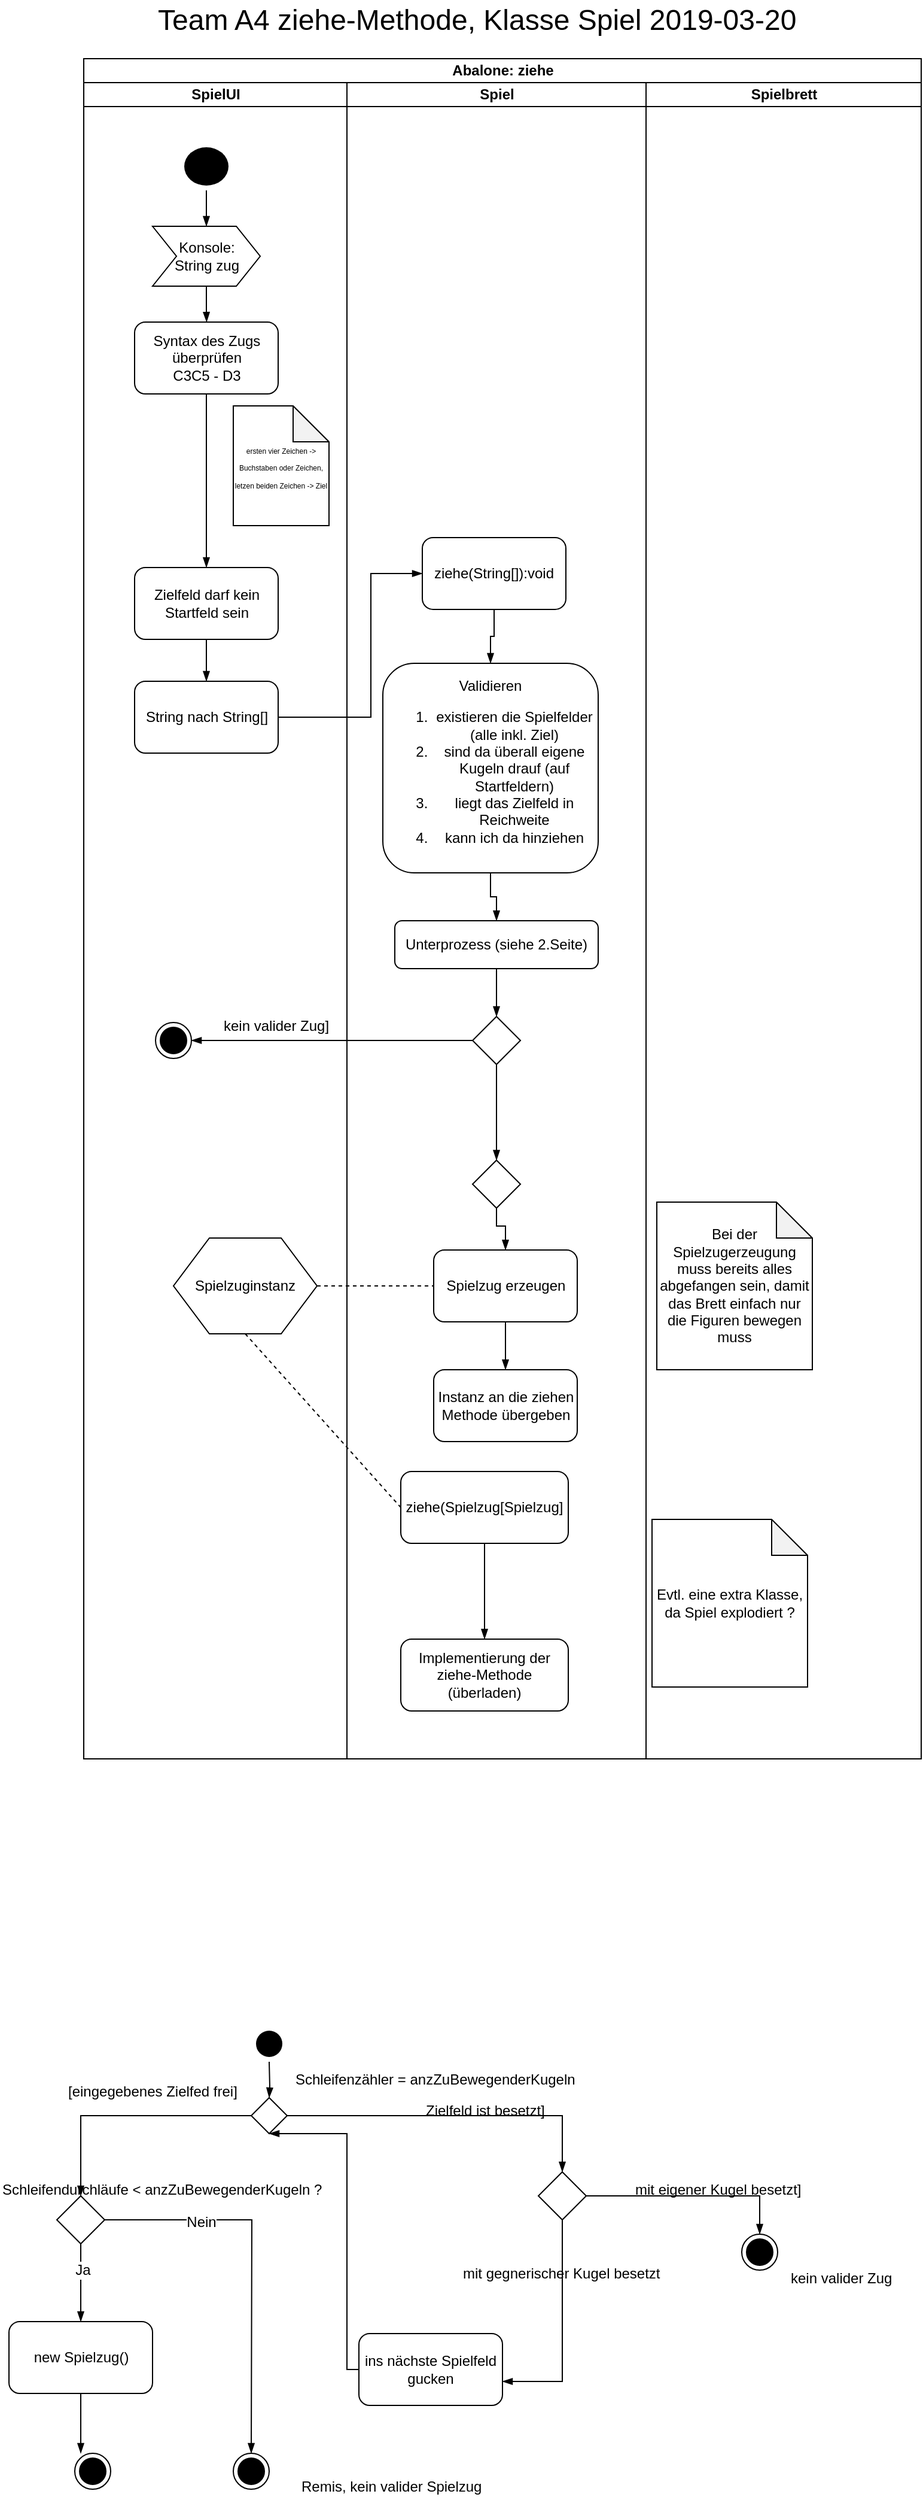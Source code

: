 <mxfile version="10.5.2" type="device"><diagram id="qPLTVKHvqDmZSYKCLTmT" name="Page-1"><mxGraphModel dx="1372" dy="825" grid="1" gridSize="10" guides="1" tooltips="1" connect="1" arrows="1" fold="1" page="1" pageScale="1" pageWidth="827" pageHeight="1169" math="0" shadow="0"><root><mxCell id="0"/><mxCell id="1" parent="0"/><mxCell id="RRhDcwA50_2TwOH6ap_V-1" value="&lt;font style=&quot;font-size: 24px&quot;&gt;Team A4 ziehe-Methode, Klasse Spiel 2019-03-20&lt;/font&gt;" style="text;html=1;resizable=0;points=[];autosize=1;align=left;verticalAlign=top;spacingTop=-4;" vertex="1" parent="1"><mxGeometry x="130" y="31" width="550" height="20" as="geometry"/></mxCell><mxCell id="RRhDcwA50_2TwOH6ap_V-4" value="Abalone: ziehe" style="swimlane;html=1;childLayout=stackLayout;resizeParent=1;resizeParentMax=0;startSize=20;" vertex="1" parent="1"><mxGeometry x="70" y="80" width="700" height="1420" as="geometry"/></mxCell><mxCell id="RRhDcwA50_2TwOH6ap_V-5" value="SpielUI" style="swimlane;html=1;startSize=20;" vertex="1" parent="RRhDcwA50_2TwOH6ap_V-4"><mxGeometry y="20" width="220" height="1400" as="geometry"/></mxCell><mxCell id="RRhDcwA50_2TwOH6ap_V-8" value="sq" style="ellipse;html=1;shape=startState;fillColor=#000000;strokeColor=none;" vertex="1" parent="RRhDcwA50_2TwOH6ap_V-5"><mxGeometry x="80" y="50" width="45" height="40" as="geometry"/></mxCell><mxCell id="RRhDcwA50_2TwOH6ap_V-9" value="" style="edgeStyle=orthogonalEdgeStyle;html=1;verticalAlign=bottom;endArrow=open;endSize=8;strokeColor=none;rounded=0;" edge="1" source="RRhDcwA50_2TwOH6ap_V-10" parent="RRhDcwA50_2TwOH6ap_V-5"><mxGeometry relative="1" as="geometry"><mxPoint x="110" y="190" as="targetPoint"/></mxGeometry></mxCell><mxCell id="RRhDcwA50_2TwOH6ap_V-11" value="" style="edgeStyle=orthogonalEdgeStyle;rounded=0;orthogonalLoop=1;jettySize=auto;html=1;endArrow=none;endFill=0;startArrow=blockThin;startFill=1;" edge="1" parent="RRhDcwA50_2TwOH6ap_V-5" source="RRhDcwA50_2TwOH6ap_V-10" target="RRhDcwA50_2TwOH6ap_V-8"><mxGeometry relative="1" as="geometry"/></mxCell><mxCell id="RRhDcwA50_2TwOH6ap_V-14" value="" style="edgeStyle=orthogonalEdgeStyle;rounded=0;orthogonalLoop=1;jettySize=auto;html=1;startArrow=none;startFill=0;endArrow=blockThin;endFill=1;" edge="1" parent="RRhDcwA50_2TwOH6ap_V-5" source="RRhDcwA50_2TwOH6ap_V-10"><mxGeometry relative="1" as="geometry"><mxPoint x="102.69" y="200" as="targetPoint"/></mxGeometry></mxCell><mxCell id="RRhDcwA50_2TwOH6ap_V-10" value="Konsole: &lt;br&gt;String zug" style="shape=step;perimeter=stepPerimeter;whiteSpace=wrap;html=1;fixedSize=1;" vertex="1" parent="RRhDcwA50_2TwOH6ap_V-5"><mxGeometry x="57.5" y="120" width="90" height="50" as="geometry"/></mxCell><mxCell id="RRhDcwA50_2TwOH6ap_V-12" value="" style="edgeStyle=orthogonalEdgeStyle;html=1;verticalAlign=bottom;endArrow=open;endSize=8;strokeColor=none;rounded=0;" edge="1" parent="RRhDcwA50_2TwOH6ap_V-5" source="RRhDcwA50_2TwOH6ap_V-8" target="RRhDcwA50_2TwOH6ap_V-10"><mxGeometry relative="1" as="geometry"><mxPoint x="180" y="290" as="targetPoint"/><mxPoint x="172.5" y="190" as="sourcePoint"/></mxGeometry></mxCell><mxCell id="RRhDcwA50_2TwOH6ap_V-22" value="" style="edgeStyle=orthogonalEdgeStyle;rounded=0;orthogonalLoop=1;jettySize=auto;html=1;startArrow=none;startFill=0;endArrow=blockThin;endFill=1;" edge="1" parent="RRhDcwA50_2TwOH6ap_V-5" source="RRhDcwA50_2TwOH6ap_V-83" target="RRhDcwA50_2TwOH6ap_V-19"><mxGeometry relative="1" as="geometry"/></mxCell><mxCell id="RRhDcwA50_2TwOH6ap_V-15" value="Syntax des Zugs überprüfen&lt;br&gt;C3C5 - D3&lt;br&gt;" style="rounded=1;whiteSpace=wrap;html=1;" vertex="1" parent="RRhDcwA50_2TwOH6ap_V-5"><mxGeometry x="42.5" y="200" width="120" height="60" as="geometry"/></mxCell><mxCell id="RRhDcwA50_2TwOH6ap_V-19" value="String nach String[]" style="rounded=1;whiteSpace=wrap;html=1;" vertex="1" parent="RRhDcwA50_2TwOH6ap_V-5"><mxGeometry x="42.5" y="500" width="120" height="60" as="geometry"/></mxCell><mxCell id="RRhDcwA50_2TwOH6ap_V-23" value="&lt;font style=&quot;font-size: 6px&quot;&gt;ersten vier Zeichen -&amp;gt; Buchstaben oder Zeichen,&lt;br&gt;letzen beiden Zeichen -&amp;gt; Ziel&lt;/font&gt;&lt;br&gt;" style="shape=note;whiteSpace=wrap;html=1;backgroundOutline=1;darkOpacity=0.05;" vertex="1" parent="RRhDcwA50_2TwOH6ap_V-5"><mxGeometry x="125" y="270" width="80" height="100" as="geometry"/></mxCell><mxCell id="RRhDcwA50_2TwOH6ap_V-83" value="Zielfeld darf kein Startfeld sein" style="rounded=1;whiteSpace=wrap;html=1;" vertex="1" parent="RRhDcwA50_2TwOH6ap_V-5"><mxGeometry x="42.5" y="405" width="120" height="60" as="geometry"/></mxCell><mxCell id="RRhDcwA50_2TwOH6ap_V-84" value="" style="edgeStyle=orthogonalEdgeStyle;rounded=0;orthogonalLoop=1;jettySize=auto;html=1;startArrow=none;startFill=0;endArrow=blockThin;endFill=1;" edge="1" parent="RRhDcwA50_2TwOH6ap_V-5" source="RRhDcwA50_2TwOH6ap_V-15" target="RRhDcwA50_2TwOH6ap_V-83"><mxGeometry relative="1" as="geometry"><mxPoint x="172.5" y="360" as="sourcePoint"/><mxPoint x="172.5" y="600" as="targetPoint"/></mxGeometry></mxCell><mxCell id="RRhDcwA50_2TwOH6ap_V-127" value="kein valider Zug]" style="text;html=1;resizable=0;points=[];autosize=1;align=left;verticalAlign=top;spacingTop=-4;" vertex="1" parent="RRhDcwA50_2TwOH6ap_V-5"><mxGeometry x="115" y="778" width="100" height="20" as="geometry"/></mxCell><mxCell id="RRhDcwA50_2TwOH6ap_V-128" value="" style="ellipse;html=1;shape=endState;fillColor=#000000;strokeColor=#000000;" vertex="1" parent="RRhDcwA50_2TwOH6ap_V-5"><mxGeometry x="60" y="785" width="30" height="30" as="geometry"/></mxCell><mxCell id="RRhDcwA50_2TwOH6ap_V-6" value="Spiel&lt;br&gt;" style="swimlane;html=1;startSize=20;" vertex="1" parent="RRhDcwA50_2TwOH6ap_V-4"><mxGeometry x="220" y="20" width="250" height="1400" as="geometry"/></mxCell><mxCell id="RRhDcwA50_2TwOH6ap_V-26" value="" style="edgeStyle=orthogonalEdgeStyle;rounded=0;orthogonalLoop=1;jettySize=auto;html=1;startArrow=none;startFill=0;endArrow=blockThin;endFill=1;" edge="1" parent="RRhDcwA50_2TwOH6ap_V-6" source="RRhDcwA50_2TwOH6ap_V-17" target="RRhDcwA50_2TwOH6ap_V-25"><mxGeometry relative="1" as="geometry"/></mxCell><mxCell id="RRhDcwA50_2TwOH6ap_V-17" value="ziehe(String[]):void" style="rounded=1;whiteSpace=wrap;html=1;" vertex="1" parent="RRhDcwA50_2TwOH6ap_V-6"><mxGeometry x="63" y="380" width="120" height="60" as="geometry"/></mxCell><mxCell id="RRhDcwA50_2TwOH6ap_V-52" value="" style="edgeStyle=orthogonalEdgeStyle;rounded=0;orthogonalLoop=1;jettySize=auto;html=1;startArrow=none;startFill=0;endArrow=blockThin;endFill=1;" edge="1" parent="RRhDcwA50_2TwOH6ap_V-6" source="RRhDcwA50_2TwOH6ap_V-25" target="RRhDcwA50_2TwOH6ap_V-51"><mxGeometry relative="1" as="geometry"/></mxCell><mxCell id="RRhDcwA50_2TwOH6ap_V-25" value="&lt;div style=&quot;text-align: center&quot;&gt;&lt;span&gt;Validieren&lt;/span&gt;&lt;/div&gt;&lt;div style=&quot;text-align: center&quot;&gt;&lt;ol&gt;&lt;li&gt;existieren die Spielfelder (alle inkl. Ziel)&lt;br&gt;&lt;/li&gt;&lt;li&gt;sind da überall eigene Kugeln drauf (auf Startfeldern)&lt;br&gt;&lt;/li&gt;&lt;li&gt;liegt das Zielfeld in Reichweite&lt;/li&gt;&lt;li&gt;kann ich da hinziehen&lt;/li&gt;&lt;/ol&gt;&lt;/div&gt;" style="rounded=1;whiteSpace=wrap;html=1;" vertex="1" parent="RRhDcwA50_2TwOH6ap_V-6"><mxGeometry x="30" y="485" width="180" height="175" as="geometry"/></mxCell><mxCell id="RRhDcwA50_2TwOH6ap_V-51" value="&lt;div style=&quot;text-align: center&quot;&gt;Unterprozess (siehe 2.Seite)&lt;/div&gt;" style="rounded=1;whiteSpace=wrap;html=1;" vertex="1" parent="RRhDcwA50_2TwOH6ap_V-6"><mxGeometry x="40" y="700" width="170" height="40" as="geometry"/></mxCell><mxCell id="RRhDcwA50_2TwOH6ap_V-126" value="" style="edgeStyle=orthogonalEdgeStyle;rounded=0;jumpSize=11;orthogonalLoop=1;jettySize=auto;html=1;startArrow=none;startFill=0;endArrow=blockThin;endFill=1;" edge="1" parent="RRhDcwA50_2TwOH6ap_V-6" source="RRhDcwA50_2TwOH6ap_V-122"><mxGeometry relative="1" as="geometry"><mxPoint x="-130" y="800" as="targetPoint"/></mxGeometry></mxCell><mxCell id="RRhDcwA50_2TwOH6ap_V-131" value="" style="edgeStyle=orthogonalEdgeStyle;rounded=0;jumpSize=11;orthogonalLoop=1;jettySize=auto;html=1;startArrow=none;startFill=0;endArrow=blockThin;endFill=1;" edge="1" parent="RRhDcwA50_2TwOH6ap_V-6" source="RRhDcwA50_2TwOH6ap_V-122" target="RRhDcwA50_2TwOH6ap_V-130"><mxGeometry relative="1" as="geometry"/></mxCell><mxCell id="RRhDcwA50_2TwOH6ap_V-122" value="" style="rhombus;whiteSpace=wrap;html=1;strokeColor=#000000;" vertex="1" parent="RRhDcwA50_2TwOH6ap_V-6"><mxGeometry x="105" y="780" width="40" height="40" as="geometry"/></mxCell><mxCell id="RRhDcwA50_2TwOH6ap_V-130" value="" style="rhombus;whiteSpace=wrap;html=1;strokeColor=#000000;" vertex="1" parent="RRhDcwA50_2TwOH6ap_V-6"><mxGeometry x="105" y="900" width="40" height="40" as="geometry"/></mxCell><mxCell id="RRhDcwA50_2TwOH6ap_V-123" value="" style="edgeStyle=orthogonalEdgeStyle;rounded=0;jumpSize=11;orthogonalLoop=1;jettySize=auto;html=1;startArrow=none;startFill=0;endArrow=blockThin;endFill=1;" edge="1" parent="RRhDcwA50_2TwOH6ap_V-6" source="RRhDcwA50_2TwOH6ap_V-51" target="RRhDcwA50_2TwOH6ap_V-122"><mxGeometry relative="1" as="geometry"><mxPoint x="415" y="840" as="sourcePoint"/><mxPoint x="415" y="920" as="targetPoint"/></mxGeometry></mxCell><mxCell id="RRhDcwA50_2TwOH6ap_V-27" value="Spielzuginstanz" style="shape=hexagon;perimeter=hexagonPerimeter2;whiteSpace=wrap;html=1;" vertex="1" parent="RRhDcwA50_2TwOH6ap_V-6"><mxGeometry x="-145" y="965" width="120" height="80" as="geometry"/></mxCell><mxCell id="RRhDcwA50_2TwOH6ap_V-133" value="" style="edgeStyle=orthogonalEdgeStyle;rounded=0;jumpSize=11;orthogonalLoop=1;jettySize=auto;html=1;startArrow=blockThin;startFill=1;endArrow=none;endFill=0;entryX=0.5;entryY=1;entryDx=0;entryDy=0;" edge="1" parent="RRhDcwA50_2TwOH6ap_V-6" source="RRhDcwA50_2TwOH6ap_V-28" target="RRhDcwA50_2TwOH6ap_V-130"><mxGeometry relative="1" as="geometry"><mxPoint x="132.5" y="895" as="targetPoint"/></mxGeometry></mxCell><mxCell id="RRhDcwA50_2TwOH6ap_V-28" value="Spielzug erzeugen" style="rounded=1;whiteSpace=wrap;html=1;" vertex="1" parent="RRhDcwA50_2TwOH6ap_V-6"><mxGeometry x="72.5" y="975" width="120" height="60" as="geometry"/></mxCell><mxCell id="RRhDcwA50_2TwOH6ap_V-29" value="Instanz an die ziehen Methode übergeben" style="rounded=1;whiteSpace=wrap;html=1;" vertex="1" parent="RRhDcwA50_2TwOH6ap_V-6"><mxGeometry x="72.5" y="1075" width="120" height="60" as="geometry"/></mxCell><mxCell id="RRhDcwA50_2TwOH6ap_V-34" value="" style="edgeStyle=orthogonalEdgeStyle;rounded=0;orthogonalLoop=1;jettySize=auto;html=1;startArrow=none;startFill=0;endArrow=blockThin;endFill=1;entryX=0.5;entryY=0;entryDx=0;entryDy=0;" edge="1" parent="RRhDcwA50_2TwOH6ap_V-6" source="RRhDcwA50_2TwOH6ap_V-28" target="RRhDcwA50_2TwOH6ap_V-29"><mxGeometry relative="1" as="geometry"><mxPoint x="-7.5" y="1005" as="targetPoint"/></mxGeometry></mxCell><mxCell id="RRhDcwA50_2TwOH6ap_V-35" value="" style="endArrow=none;dashed=1;html=1;exitX=1;exitY=0.5;exitDx=0;exitDy=0;entryX=0;entryY=0.5;entryDx=0;entryDy=0;" edge="1" parent="RRhDcwA50_2TwOH6ap_V-6" source="RRhDcwA50_2TwOH6ap_V-27" target="RRhDcwA50_2TwOH6ap_V-28"><mxGeometry width="50" height="50" relative="1" as="geometry"><mxPoint x="12.5" y="1025" as="sourcePoint"/><mxPoint x="62.5" y="975" as="targetPoint"/></mxGeometry></mxCell><mxCell id="RRhDcwA50_2TwOH6ap_V-7" value="Spielbrett" style="swimlane;html=1;startSize=20;" vertex="1" parent="RRhDcwA50_2TwOH6ap_V-4"><mxGeometry x="470" y="20" width="230" height="1400" as="geometry"/></mxCell><mxCell id="RRhDcwA50_2TwOH6ap_V-30" value="Bei der Spielzugerzeugung muss bereits alles abgefangen sein, damit das Brett einfach nur die Figuren bewegen muss" style="shape=note;whiteSpace=wrap;html=1;backgroundOutline=1;darkOpacity=0.05;" vertex="1" parent="RRhDcwA50_2TwOH6ap_V-7"><mxGeometry x="9" y="935" width="130" height="140" as="geometry"/></mxCell><mxCell id="RRhDcwA50_2TwOH6ap_V-24" value="" style="edgeStyle=orthogonalEdgeStyle;rounded=0;orthogonalLoop=1;jettySize=auto;html=1;startArrow=none;startFill=0;endArrow=blockThin;endFill=1;entryX=0;entryY=0.5;entryDx=0;entryDy=0;exitX=1;exitY=0.5;exitDx=0;exitDy=0;" edge="1" parent="RRhDcwA50_2TwOH6ap_V-4" source="RRhDcwA50_2TwOH6ap_V-19" target="RRhDcwA50_2TwOH6ap_V-17"><mxGeometry relative="1" as="geometry"><mxPoint x="112.5" y="290" as="sourcePoint"/><mxPoint x="112.5" y="410" as="targetPoint"/><Array as="points"><mxPoint x="240" y="550"/><mxPoint x="240" y="430"/></Array></mxGeometry></mxCell><mxCell id="RRhDcwA50_2TwOH6ap_V-32" value="Evtl. eine extra Klasse, da Spiel explodiert ?" style="shape=note;whiteSpace=wrap;html=1;backgroundOutline=1;darkOpacity=0.05;" vertex="1" parent="1"><mxGeometry x="545" y="1300" width="130" height="140" as="geometry"/></mxCell><mxCell id="RRhDcwA50_2TwOH6ap_V-38" value="" style="edgeStyle=orthogonalEdgeStyle;rounded=0;orthogonalLoop=1;jettySize=auto;html=1;startArrow=none;startFill=0;endArrow=blockThin;endFill=1;" edge="1" parent="1" source="RRhDcwA50_2TwOH6ap_V-36" target="RRhDcwA50_2TwOH6ap_V-37"><mxGeometry relative="1" as="geometry"/></mxCell><mxCell id="RRhDcwA50_2TwOH6ap_V-36" value="ziehe(Spielzug[Spielzug]" style="rounded=1;whiteSpace=wrap;html=1;" vertex="1" parent="1"><mxGeometry x="335" y="1260" width="140" height="60" as="geometry"/></mxCell><mxCell id="RRhDcwA50_2TwOH6ap_V-37" value="Implementierung der ziehe-Methode (überladen)&lt;br&gt;" style="rounded=1;whiteSpace=wrap;html=1;" vertex="1" parent="1"><mxGeometry x="335" y="1400" width="140" height="60" as="geometry"/></mxCell><mxCell id="RRhDcwA50_2TwOH6ap_V-53" value="" style="ellipse;html=1;shape=startState;fillColor=#000000;strokeColor=none;" vertex="1" parent="1"><mxGeometry x="210" y="1723" width="30" height="30" as="geometry"/></mxCell><mxCell id="RRhDcwA50_2TwOH6ap_V-54" value="" style="edgeStyle=orthogonalEdgeStyle;html=1;verticalAlign=bottom;endArrow=open;endSize=8;strokeColor=none;" edge="1" source="RRhDcwA50_2TwOH6ap_V-53" parent="1"><mxGeometry relative="1" as="geometry"><mxPoint x="85" y="1740" as="targetPoint"/></mxGeometry></mxCell><mxCell id="RRhDcwA50_2TwOH6ap_V-55" value="[eingegebenes Zielfed frei]" style="text;html=1;resizable=0;points=[];autosize=1;align=left;verticalAlign=top;spacingTop=-4;" vertex="1" parent="1"><mxGeometry x="55" y="1768" width="160" height="20" as="geometry"/></mxCell><mxCell id="RRhDcwA50_2TwOH6ap_V-62" value="" style="edgeStyle=orthogonalEdgeStyle;rounded=0;orthogonalLoop=1;jettySize=auto;html=1;startArrow=none;startFill=0;endArrow=blockThin;endFill=1;" edge="1" parent="1" source="RRhDcwA50_2TwOH6ap_V-56" target="RRhDcwA50_2TwOH6ap_V-64"><mxGeometry relative="1" as="geometry"><mxPoint x="480" y="1900" as="targetPoint"/></mxGeometry></mxCell><mxCell id="RRhDcwA50_2TwOH6ap_V-105" value="" style="edgeStyle=orthogonalEdgeStyle;rounded=0;jumpSize=11;orthogonalLoop=1;jettySize=auto;html=1;startArrow=none;startFill=0;endArrow=blockThin;endFill=1;entryX=0.5;entryY=1;entryDx=0;entryDy=0;" edge="1" parent="1" source="RRhDcwA50_2TwOH6ap_V-106" target="RRhDcwA50_2TwOH6ap_V-59"><mxGeometry relative="1" as="geometry"><mxPoint x="370" y="1865" as="targetPoint"/><Array as="points"><mxPoint x="290" y="2010"/><mxPoint x="290" y="1813"/></Array></mxGeometry></mxCell><mxCell id="RRhDcwA50_2TwOH6ap_V-56" value="" style="rhombus;whiteSpace=wrap;html=1;" vertex="1" parent="1"><mxGeometry x="450" y="1845" width="40" height="40" as="geometry"/></mxCell><mxCell id="RRhDcwA50_2TwOH6ap_V-57" value="" style="edgeStyle=orthogonalEdgeStyle;rounded=0;orthogonalLoop=1;jettySize=auto;html=1;startArrow=none;startFill=0;endArrow=blockThin;endFill=1;entryX=0.5;entryY=0;entryDx=0;entryDy=0;exitX=1;exitY=0.5;exitDx=0;exitDy=0;" edge="1" parent="1" source="RRhDcwA50_2TwOH6ap_V-59" target="RRhDcwA50_2TwOH6ap_V-56"><mxGeometry relative="1" as="geometry"><mxPoint x="475" y="1845" as="targetPoint"/><mxPoint x="395" y="1810" as="sourcePoint"/></mxGeometry></mxCell><mxCell id="RRhDcwA50_2TwOH6ap_V-58" value="" style="edgeStyle=orthogonalEdgeStyle;rounded=0;orthogonalLoop=1;jettySize=auto;html=1;startArrow=none;startFill=0;endArrow=blockThin;endFill=1;entryX=0.5;entryY=0;entryDx=0;entryDy=0;" edge="1" parent="1" source="RRhDcwA50_2TwOH6ap_V-108" target="RRhDcwA50_2TwOH6ap_V-70"><mxGeometry relative="1" as="geometry"><mxPoint x="128" y="1833" as="targetPoint"/></mxGeometry></mxCell><mxCell id="RRhDcwA50_2TwOH6ap_V-112" value="Ja" style="text;html=1;resizable=0;points=[];align=center;verticalAlign=middle;labelBackgroundColor=#ffffff;" vertex="1" connectable="0" parent="RRhDcwA50_2TwOH6ap_V-58"><mxGeometry x="0.023" y="12" relative="1" as="geometry"><mxPoint x="-11" y="-11" as="offset"/></mxGeometry></mxCell><mxCell id="RRhDcwA50_2TwOH6ap_V-59" value="" style="rhombus;whiteSpace=wrap;html=1;" vertex="1" parent="1"><mxGeometry x="210" y="1783" width="30" height="30" as="geometry"/></mxCell><mxCell id="RRhDcwA50_2TwOH6ap_V-60" value="" style="edgeStyle=orthogonalEdgeStyle;rounded=0;orthogonalLoop=1;jettySize=auto;html=1;startArrow=none;startFill=0;endArrow=blockThin;endFill=1;" edge="1" parent="1" target="RRhDcwA50_2TwOH6ap_V-59"><mxGeometry relative="1" as="geometry"><mxPoint x="225" y="1753" as="sourcePoint"/><mxPoint x="225" y="1793" as="targetPoint"/></mxGeometry></mxCell><mxCell id="RRhDcwA50_2TwOH6ap_V-64" value="" style="ellipse;html=1;shape=endState;fillColor=#000000;strokeColor=#000000;" vertex="1" parent="1"><mxGeometry x="620" y="1897" width="30" height="30" as="geometry"/></mxCell><mxCell id="RRhDcwA50_2TwOH6ap_V-72" value="" style="edgeStyle=orthogonalEdgeStyle;rounded=0;orthogonalLoop=1;jettySize=auto;html=1;startArrow=none;startFill=0;endArrow=blockThin;endFill=1;" edge="1" parent="1" source="RRhDcwA50_2TwOH6ap_V-70"><mxGeometry relative="1" as="geometry"><mxPoint x="67.5" y="2080" as="targetPoint"/></mxGeometry></mxCell><mxCell id="RRhDcwA50_2TwOH6ap_V-70" value="new Spielzug()" style="rounded=1;whiteSpace=wrap;html=1;strokeColor=#000000;" vertex="1" parent="1"><mxGeometry x="7.5" y="1970" width="120" height="60" as="geometry"/></mxCell><mxCell id="RRhDcwA50_2TwOH6ap_V-73" value="" style="ellipse;html=1;shape=endState;fillColor=#000000;strokeColor=#000000;" vertex="1" parent="1"><mxGeometry x="195" y="2080" width="30" height="30" as="geometry"/></mxCell><mxCell id="RRhDcwA50_2TwOH6ap_V-95" value="Zielfeld ist besetzt]" style="text;html=1;resizable=0;points=[];autosize=1;align=left;verticalAlign=top;spacingTop=-4;" vertex="1" parent="1"><mxGeometry x="354" y="1784" width="110" height="20" as="geometry"/></mxCell><mxCell id="RRhDcwA50_2TwOH6ap_V-96" value="mit eigener Kugel besetzt]" style="text;html=1;resizable=0;points=[];autosize=1;align=left;verticalAlign=top;spacingTop=-4;" vertex="1" parent="1"><mxGeometry x="529" y="1850" width="150" height="20" as="geometry"/></mxCell><mxCell id="RRhDcwA50_2TwOH6ap_V-97" value="kein valider Zug" style="text;html=1;resizable=0;points=[];autosize=1;align=left;verticalAlign=top;spacingTop=-4;" vertex="1" parent="1"><mxGeometry x="659" y="1924" width="100" height="20" as="geometry"/></mxCell><mxCell id="RRhDcwA50_2TwOH6ap_V-101" value="Schleifenzähler = anzZuBewegenderKugeln" style="text;html=1;resizable=0;points=[];autosize=1;align=left;verticalAlign=top;spacingTop=-4;" vertex="1" parent="1"><mxGeometry x="245" y="1758" width="250" height="20" as="geometry"/></mxCell><mxCell id="RRhDcwA50_2TwOH6ap_V-100" value="mit gegnerischer Kugel besetzt" style="text;html=1;resizable=0;points=[];autosize=1;align=left;verticalAlign=top;spacingTop=-4;" vertex="1" parent="1"><mxGeometry x="385" y="1920" width="180" height="20" as="geometry"/></mxCell><mxCell id="RRhDcwA50_2TwOH6ap_V-106" value="ins nächste Spielfeld gucken" style="rounded=1;whiteSpace=wrap;html=1;strokeColor=#000000;" vertex="1" parent="1"><mxGeometry x="300" y="1980" width="120" height="60" as="geometry"/></mxCell><mxCell id="RRhDcwA50_2TwOH6ap_V-107" value="" style="edgeStyle=orthogonalEdgeStyle;rounded=0;jumpSize=11;orthogonalLoop=1;jettySize=auto;html=1;startArrow=none;startFill=0;endArrow=blockThin;endFill=1;" edge="1" parent="1" source="RRhDcwA50_2TwOH6ap_V-56"><mxGeometry relative="1" as="geometry"><mxPoint x="470" y="1885" as="sourcePoint"/><mxPoint x="420" y="2020" as="targetPoint"/><Array as="points"><mxPoint x="470" y="2020"/></Array></mxGeometry></mxCell><mxCell id="RRhDcwA50_2TwOH6ap_V-114" value="" style="edgeStyle=orthogonalEdgeStyle;rounded=0;jumpSize=11;orthogonalLoop=1;jettySize=auto;html=1;startArrow=none;startFill=0;endArrow=blockThin;endFill=1;" edge="1" parent="1" source="RRhDcwA50_2TwOH6ap_V-108"><mxGeometry relative="1" as="geometry"><mxPoint x="210" y="2080" as="targetPoint"/></mxGeometry></mxCell><mxCell id="RRhDcwA50_2TwOH6ap_V-115" value="Nein" style="text;html=1;resizable=0;points=[];align=center;verticalAlign=middle;labelBackgroundColor=#ffffff;" vertex="1" connectable="0" parent="RRhDcwA50_2TwOH6ap_V-114"><mxGeometry x="-0.493" y="-2" relative="1" as="geometry"><mxPoint as="offset"/></mxGeometry></mxCell><mxCell id="RRhDcwA50_2TwOH6ap_V-108" value="" style="rhombus;whiteSpace=wrap;html=1;" vertex="1" parent="1"><mxGeometry x="47.5" y="1865" width="40" height="40" as="geometry"/></mxCell><mxCell id="RRhDcwA50_2TwOH6ap_V-110" value="" style="edgeStyle=orthogonalEdgeStyle;rounded=0;orthogonalLoop=1;jettySize=auto;html=1;startArrow=none;startFill=0;endArrow=blockThin;endFill=1;entryX=0.5;entryY=0;entryDx=0;entryDy=0;" edge="1" parent="1" source="RRhDcwA50_2TwOH6ap_V-59" target="RRhDcwA50_2TwOH6ap_V-108"><mxGeometry relative="1" as="geometry"><mxPoint x="68" y="1970" as="targetPoint"/><mxPoint x="210" y="1798" as="sourcePoint"/></mxGeometry></mxCell><mxCell id="RRhDcwA50_2TwOH6ap_V-111" value="Schleifendurchläufe &amp;lt; anzZuBewegenderKugeln ?" style="text;html=1;resizable=0;points=[];autosize=1;align=left;verticalAlign=top;spacingTop=-4;" vertex="1" parent="1"><mxGeometry y="1850" width="280" height="20" as="geometry"/></mxCell><mxCell id="RRhDcwA50_2TwOH6ap_V-116" value="" style="ellipse;html=1;shape=endState;fillColor=#000000;strokeColor=#000000;" vertex="1" parent="1"><mxGeometry x="62.5" y="2080" width="30" height="30" as="geometry"/></mxCell><mxCell id="RRhDcwA50_2TwOH6ap_V-117" value="Remis, kein valider Spielzug" style="text;html=1;resizable=0;points=[];autosize=1;align=left;verticalAlign=top;spacingTop=-4;" vertex="1" parent="1"><mxGeometry x="250" y="2098" width="170" height="20" as="geometry"/></mxCell><mxCell id="RRhDcwA50_2TwOH6ap_V-134" value="" style="endArrow=none;dashed=1;html=1;exitX=0.5;exitY=1;exitDx=0;exitDy=0;entryX=0;entryY=0.5;entryDx=0;entryDy=0;" edge="1" parent="1" source="RRhDcwA50_2TwOH6ap_V-27" target="RRhDcwA50_2TwOH6ap_V-36"><mxGeometry width="50" height="50" relative="1" as="geometry"><mxPoint x="275" y="1115" as="sourcePoint"/><mxPoint x="373" y="1115" as="targetPoint"/></mxGeometry></mxCell></root></mxGraphModel></diagram></mxfile>